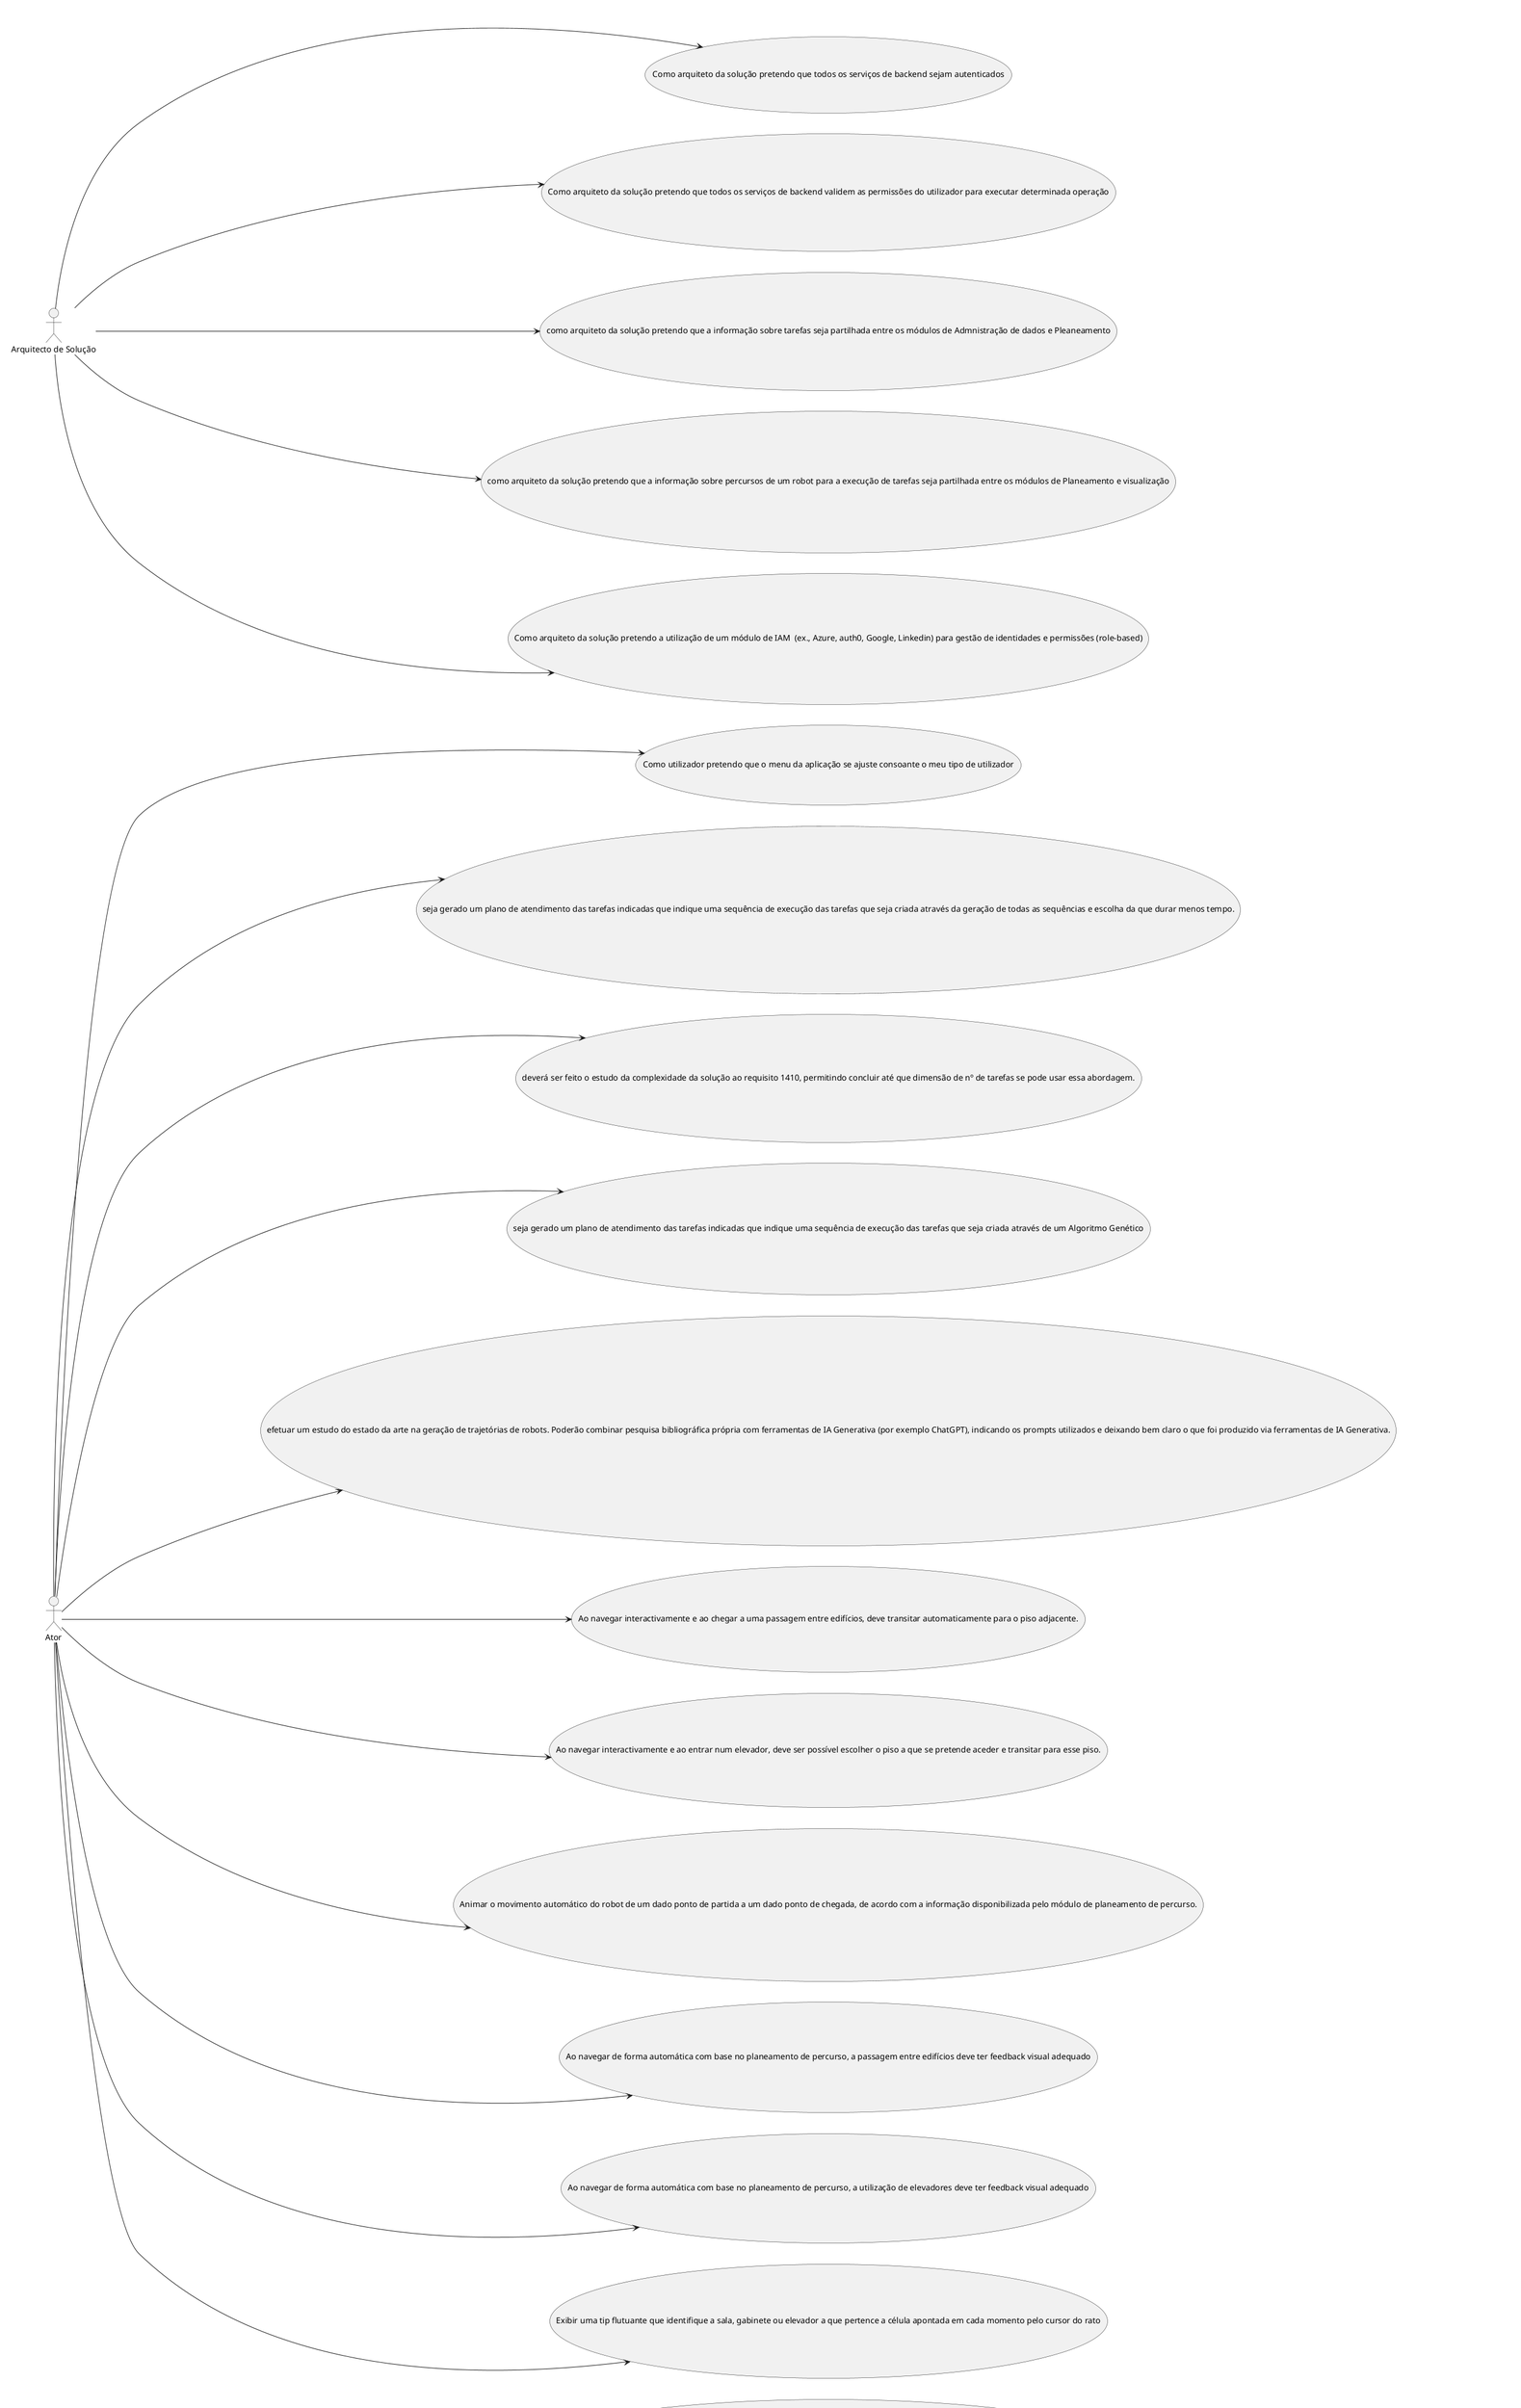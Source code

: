 @startuml
left to right direction
actor "Administrador de Sistema" as admin
actor "Administrador" as administrador
actor "Gestor de tarefas" as tarefa
actor "Utente" as utente
actor "Ator" as ator
actor "Arquitecto de Solução" as arquiteto


usecase "Como administrador da organização quero um plano de recuperação de desastre que satisfaça o MBCO definido no sprint B" as UC680
usecase "Como administrador da organização quero que me seja apresentada de forma justificada a ou as alterações a realizar na infraestrutura por forma a assegurar um MTD (Maximum Tolerable Downtime) de 20 minutos" as UC690
usecase "Como administrador de sistemas quero que seja realizada uma cópia de segurança da(s) DB(s) para um ambiente de Cloud através de um script que a renomeie para o formato <nome_da_db>_yyyymmdd sendo <nome_da_db> o nome da base de dados, yyyy o ano de realização da cópia, mm o mês de realização da cópia e dd o dia da realização da cópia" as UC840
usecase "Como administrador de sistemas quero que utilizando o Backup elaborado na US 840, seja criado um script quer faça a gestão dos ficheiros resultantes desse backup, no seguinte calendário. 1 Backup por mês no último ano, 1 backup por semana no último mês, 1 backup por dia na última semana" as UC850
usecase "Como administrador de sistemas quero que o processo da US da cópia de segurança da DB seja mantido no log do Linux, num contexto adequado, e alertado o administrador no acesso à consola se ocorrer uma falha grave neste processo" as UC860
usecase "Como administrador de sistemas quero que a cópia de segurança da US da cópia de segurança da DB tenha um tempo de vida não superior a 7 (sete) dias exceto no indicado na US de retenção das cópias mensais e anuais" as UC870
usecase "Como administrador da organização quero que me seja apresentado um BIA (Business Impact Analysis) da solução final, adaptando se e onde aplicável o(s) risco(s) identificados no sprint anterior" as UC880
usecase "Como administrador da organização quero que seja implementada uma gestão de acessos que satisfaça os critérios apropriados de segurança" as UC890
usecase "Como administrador da organização quero que seja implementado de forma justificada um sistema de clustering entre os sistemas que implementam o SPA" as UC900
usecase "Como administrador de sistemas quero que o administrador tenha um acesso SSH à maquina virtual, apenas por certificado, sem recurso a password" as UC910
usecase "Como administrador de sistemas quero que para agilização entre as várias equipas seja criada uma partilha pública de ficheiros, formato SMB/CIFS  ou NFS ." as UC920
usecase "Como administrador de sistemas temos de garantir que em caso de necessidade os backups foram efetuados corretamente. Para isso devemos automatizar a sua reposição, validando no final o funcionamento do sistema (Ex. Base de Dados - executar uma query SQL com sucesso após reposição)" as UC930

usecase "Como utente do sistema pretendo requisitar uma tarefa indicando os parâmetros necessários à sua execução, nomeadamente o ponto inicial e o término e qual a tarefa pretendida" as UC460

usecase "Como gestor de tarefas pretendo aprovar ou recusar uma requisição" as UC470
usecase "Como gestor de tarefas pretendo consultar as requisições de tarefas ainda não aprovadas" as UC480
usecase "Como gestor de tarefas pretendo pesquisar as requisições de tarefas por estado, por tipo de dispositivo, ou utente" as UC490
usecase "Como gestor de tarefas pretendo obter a sequencia de execução das tarefas aprovadas" as UC500

usecase "Como administrador pretendo criar um utilizador de sistema indicando as suas permissões" as UC10

usecase "Como potencial utente do sistema (ex., aluno, docente) pretendo registar-me como utente do sistema" as UC20
usecase "a.       Dar o meu consentimento ou não à recolha e tratamento dos meus dados pessoais" as UC30
usecase "b.       Que me seja informada a finalidade para a qual os dados pessoais são recolhidos e tratados" as UC40
usecase "c.       Conhecer e ter acesso ao responsável pelo tratamento" as UC50
usecase "d.       Saber o período pelo qual os dados serão conservados" as UC60
usecase "e.       Conhecer os meus direitos enquanto titular de dados pessoais." as UC70
usecase "Como administrador do sistema pretendo aprovar ou recusar o registo de um utente" as UC80
usecase "Como utente do sistema pretendo retificar/alterar os meus dados" as UC100
usecase "Como utente do sistema pretendo uma cópia dos meus dados pessoais" as UC110
usecase "Como utente do sistema pretendo cancelar a minha conta garantindo que os meus dados são apagados" as US120




usecase "Como utilizador pretendo que o menu da aplicação se ajuste consoante o meu tipo de utilizador" as UC1300
usecase "Como arquiteto da solução pretendo que todos os serviços de backend sejam autenticados" as UC1310
usecase "Como arquiteto da solução pretendo que todos os serviços de backend validem as permissões do utilizador para executar determinada operação" as UC1320
usecase "como arquiteto da solução pretendo que a informação sobre tarefas seja partilhada entre os módulos de Admnistração de dados e Pleaneamento" as UC720
usecase "como arquiteto da solução pretendo que a informação sobre percursos de um robot para a execução de tarefas seja partilhada entre os módulos de Planeamento e visualização" as UC740
usecase "Como arquiteto da solução pretendo a utilização de um módulo de IAM  (ex., Azure, auth0, Google, Linkedin) para gestão de identidades e permissões (role-based)" as UC750

usecase "seja gerado um plano de atendimento das tarefas indicadas que indique uma sequência de execução das tarefas que seja criada através da geração de todas as sequências e escolha da que durar menos tempo." as UC1410
usecase "deverá ser feito o estudo da complexidade da solução ao requisito 1410, permitindo concluir até que dimensão de nº de tarefas se pode usar essa abordagem." as UC1420
usecase "seja gerado um plano de atendimento das tarefas indicadas que indique uma sequência de execução das tarefas que seja criada através de um Algoritmo Genético" as UC1430
usecase "efetuar um estudo do estado da arte na geração de trajetórias de robots. Poderão combinar pesquisa bibliográfica própria com ferramentas de IA Generativa (por exemplo ChatGPT), indicando os prompts utilizados e deixando bem claro o que foi produzido via ferramentas de IA Generativa." as UC1440

usecase "Ao navegar interactivamente e ao chegar a uma passagem entre edifícios, deve transitar automaticamente para o piso adjacente." as UC607
usecase "Ao navegar interactivamente e ao entrar num elevador, deve ser possível escolher o piso a que se pretende aceder e transitar para esse piso." as UC608
usecase "Animar o movimento automático do robot de um dado ponto de partida a um dado ponto de chegada, de acordo com a informação disponibilizada pelo módulo de planeamento de percurso." as UC609
usecase "Ao navegar de forma automática com base no planeamento de percurso, a passagem entre edifícios deve ter feedback visual adequado" as UC610
usecase "Ao navegar de forma automática com base no planeamento de percurso, a utilização de elevadores deve ter feedback visual adequado" as UC611
usecase "Exibir uma tip flutuante que identifique a sala, gabinete ou elevador a que pertence a célula apontada em cada momento pelo cursor do rato" as UC612


ator --> UC607
ator --> UC608
ator --> UC609
ator --> UC610
ator --> UC611
ator --> UC612


ator --> UC1410
ator --> UC1420
ator --> UC1430
ator --> UC1440


arquiteto --> UC1310
arquiteto --> UC1320
arquiteto --> UC720
arquiteto --> UC740
arquiteto --> UC750

ator --> UC1300

utente --> UC20
utente --> UC30
utente --> UC40
utente --> UC50
utente --> UC60
utente --> UC70
utente --> UC460
utente --> UC100
utente --> UC110
utente --> US120


administrador --> UC10
administrador --> UC80


admin --> UC680
admin --> UC690
admin --> UC840
admin --> UC850
admin --> UC860
admin --> UC870
admin --> UC880
admin --> UC890
admin --> UC900
admin --> UC910
admin --> UC920
admin --> UC930


tarefa --> UC470
tarefa --> UC480
tarefa --> UC490
tarefa --> UC500


@enduml